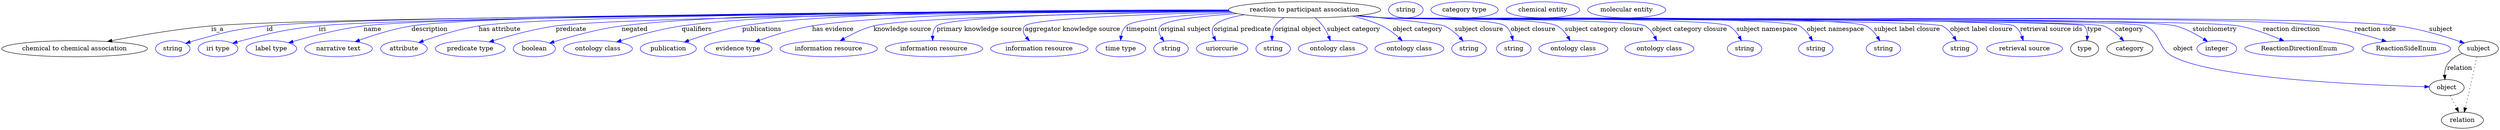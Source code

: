 digraph {
	graph [bb="0,0,5567.7,283"];
	node [label="\N"];
	"reaction to participant association"	[height=0.5,
		label="reaction to participant association",
		pos="2905.5,265",
		width=4.7121];
	"chemical to chemical association"	[height=0.5,
		pos="162.49,178",
		width=4.5135];
	"reaction to participant association" -> "chemical to chemical association"	[label=is_a,
		lp="481.49,221.5",
		pos="e,235.75,194.14 2736.7,263.03 2221.7,259.85 691.36,248.85 467.49,229 391.92,222.3 306.8,207.75 245.72,196.07"];
	id	[color=blue,
		height=0.5,
		label=string,
		pos="381.49,178",
		width=1.0652];
	"reaction to participant association" -> id	[color=blue,
		label=id,
		lp="598.49,221.5",
		pos="e,410.47,190 2736.5,263.26 2239.2,260.82 802.31,251.87 591.49,229 518.44,221.08 500.29,215.65 429.49,196 426.38,195.14 423.18,194.17 \
419.98,193.16",
		style=solid];
	iri	[color=blue,
		height=0.5,
		label="iri type",
		pos="482.49,178",
		width=1.2277];
	"reaction to participant association" -> iri	[color=blue,
		label=iri,
		lp="715.49,221.5",
		pos="e,515.39,190.23 2736.5,263 2256.6,259.92 906.67,249.54 707.49,229 630.06,221.02 610.91,215.26 535.49,196 532.11,195.14 528.63,194.18 \
525.14,193.17",
		style=solid];
	name	[color=blue,
		height=0.5,
		label="label type",
		pos="601.49,178",
		width=1.5707];
	"reaction to participant association" -> name	[color=blue,
		label=name,
		lp="826.49,221.5",
		pos="e,640.29,191.28 2736.2,263.28 2271.1,261.01 995.15,252.68 806.49,229 752.09,222.17 691.23,206.24 650.06,194.18",
		style=solid];
	description	[color=blue,
		height=0.5,
		label="narrative text",
		pos="751.49,178",
		width=2.0943];
	"reaction to participant association" -> description	[color=blue,
		label=description,
		lp="953.99,221.5",
		pos="e,788.74,193.79 2735.9,263.75 2287.2,262.71 1090.5,257.29 913.49,229 873.71,222.64 830.17,208.8 798.25,197.28",
		style=solid];
	"has attribute"	[color=blue,
		height=0.5,
		label=attribute,
		pos="896.49,178",
		width=1.4443];
	"reaction to participant association" -> "has attribute"	[color=blue,
		label="has attribute",
		lp="1109.5,221.5",
		pos="e,929.56,191.9 2736.4,263.42 2312.2,261.6 1224.8,254.48 1062.5,229 1019.6,222.27 972.44,207.28 939.35,195.45",
		style=solid];
	predicate	[color=blue,
		height=0.5,
		label="predicate type",
		pos="1044.5,178",
		width=2.1665];
	"reaction to participant association" -> predicate	[color=blue,
		label=predicate,
		lp="1268.5,221.5",
		pos="e,1086.9,193.25 2736.8,262.73 2342,259.43 1380.1,249.38 1234.5,229 1187,222.36 1134.5,207.95 1096.7,196.3",
		style=solid];
	negated	[color=blue,
		height=0.5,
		label=boolean,
		pos="1187.5,178",
		width=1.2999];
	"reaction to participant association" -> negated	[color=blue,
		label=negated,
		lp="1410.5,221.5",
		pos="e,1221.3,190.46 2735.6,264.59 2394.9,265.04 1638.6,262.1 1381.5,229 1328.9,222.23 1270.2,205.81 1231.3,193.62",
		style=solid];
	qualifiers	[color=blue,
		height=0.5,
		label="ontology class",
		pos="1328.5,178",
		width=2.1304];
	"reaction to participant association" -> qualifiers	[color=blue,
		label=qualifiers,
		lp="1549,221.5",
		pos="e,1370.2,193.2 2735.6,264.73 2418.1,265.25 1745.9,262.23 1515.5,229 1468.8,222.26 1417,207.87 1379.8,196.25",
		style=solid];
	publications	[color=blue,
		height=0.5,
		label=publication,
		pos="1485.5,178",
		width=1.7332];
	"reaction to participant association" -> publications	[color=blue,
		label=publications,
		lp="1694.5,221.5",
		pos="e,1521.2,192.85 2735.8,264.85 2442.9,265.38 1854.1,262.09 1650.5,229 1609.1,222.28 1563.6,207.95 1530.9,196.35",
		style=solid];
	"has evidence"	[color=blue,
		height=0.5,
		label="evidence type",
		pos="1641.5,178",
		width=2.0943];
	"reaction to participant association" -> "has evidence"	[color=blue,
		label="has evidence",
		lp="1853,221.5",
		pos="e,1679.5,193.63 2736,264.02 2473.4,263.13 1980.1,257.55 1806.5,229 1766.1,222.35 1721.7,208.52 1689.2,197.09",
		style=solid];
	"knowledge source"	[color=blue,
		height=0.5,
		label="information resource",
		pos="1843.5,178",
		width=3.015];
	"reaction to participant association" -> "knowledge source"	[color=blue,
		label="knowledge source",
		lp="2008,221.5",
		pos="e,1869,195.61 2738.5,261.78 2483.3,257.8 2018,248.04 1943.5,229 1920.4,223.1 1896.4,211.34 1877.7,200.71",
		style=solid];
	"primary knowledge source"	[color=blue,
		height=0.5,
		label="information resource",
		pos="2078.5,178",
		width=3.015];
	"reaction to participant association" -> "primary knowledge source"	[color=blue,
		label="primary knowledge source",
		lp="2179.5,221.5",
		pos="e,2075.5,196.33 2737.6,262.34 2504.4,259.25 2108,250.81 2084.5,229 2078.4,223.32 2076,214.91 2075.4,206.59",
		style=solid];
	"aggregator knowledge source"	[color=blue,
		height=0.5,
		label="information resource",
		pos="2313.5,178",
		width=3.015];
	"reaction to participant association" -> "aggregator knowledge source"	[color=blue,
		label="aggregator knowledge source",
		lp="2388,221.5",
		pos="e,2291.7,195.87 2741.3,260.33 2561.8,255.49 2297.2,245.58 2281.5,229 2274.3,221.43 2277.8,212.05 2284.6,203.46",
		style=solid];
	timepoint	[color=blue,
		height=0.5,
		label="time type",
		pos="2495.5,178",
		width=1.5346];
	"reaction to participant association" -> timepoint	[color=blue,
		label=timepoint,
		lp="2542.5,221.5",
		pos="e,2494.9,196.43 2746.3,258.74 2643.6,253.87 2525.9,244.88 2507.5,229 2500.9,223.36 2497.6,214.85 2496,206.44",
		style=solid];
	"original subject"	[color=blue,
		height=0.5,
		label=string,
		pos="2607.5,178",
		width=1.0652];
	"reaction to participant association" -> "original subject"	[color=blue,
		label="original subject",
		lp="2640.5,221.5",
		pos="e,2591.7,194.82 2755.3,256.61 2677.7,251.21 2596.5,242.43 2584.5,229 2577.8,221.56 2580.4,211.86 2585.9,202.98",
		style=solid];
	"original predicate"	[color=blue,
		height=0.5,
		label=uriorcurie,
		pos="2721.5,178",
		width=1.5887];
	"reaction to participant association" -> "original predicate"	[color=blue,
		label="original predicate",
		lp="2767,221.5",
		pos="e,2707.7,195.8 2771.2,253.96 2740.3,248.77 2713.5,240.91 2703.5,229 2697.6,222.05 2698.9,213.06 2702.8,204.62",
		style=solid];
	"original object"	[color=blue,
		height=0.5,
		label=string,
		pos="2835.5,178",
		width=1.0652];
	"reaction to participant association" -> "original object"	[color=blue,
		label="original object",
		lp="2891,221.5",
		pos="e,2832.9,196.07 2859.8,247.64 2851.9,242.81 2844.5,236.69 2839.5,229 2835.1,222.32 2833.3,214 2832.9,206.08",
		style=solid];
	"subject category"	[color=blue,
		height=0.5,
		label="ontology class",
		pos="2968.5,178",
		width=2.1304];
	"reaction to participant association" -> "subject category"	[color=blue,
		label="subject category",
		lp="3015,221.5",
		pos="e,2963.1,196.22 2928.9,247.1 2935.2,241.81 2941.6,235.61 2946.5,229 2951.7,221.97 2956,213.49 2959.4,205.54",
		style=solid];
	"object category"	[color=blue,
		height=0.5,
		label="ontology class",
		pos="3139.5,178",
		width=2.1304];
	"reaction to participant association" -> "object category"	[color=blue,
		label="object category",
		lp="3158,221.5",
		pos="e,3123.4,195.91 3012,250.93 3034.6,245.84 3057.9,238.79 3078.5,229 3092.1,222.54 3105.3,212.41 3115.9,202.94",
		style=solid];
	"subject closure"	[color=blue,
		height=0.5,
		label=string,
		pos="3272.5,178",
		width=1.0652];
	"reaction to participant association" -> "subject closure"	[color=blue,
		label="subject closure",
		lp="3295,221.5",
		pos="e,3259.4,195.42 3025.5,252.26 3109.6,243.76 3208.5,233.07 3217.5,229 3230.7,223.04 3242.8,212.72 3252.4,203",
		style=solid];
	"object closure"	[color=blue,
		height=0.5,
		label=string,
		pos="3372.5,178",
		width=1.0652];
	"reaction to participant association" -> "object closure"	[color=blue,
		label="object closure",
		lp="3415.5,221.5",
		pos="e,3370.7,196.22 3024.8,252.2 3044.7,250.36 3065.2,248.56 3084.5,247 3114.3,244.58 3329.4,246.82 3353.5,229 3360.9,223.52 3365.4,\
214.78 3368.2,206.13",
		style=solid];
	"subject category closure"	[color=blue,
		height=0.5,
		label="ontology class",
		pos="3505.5,178",
		width=2.1304];
	"reaction to participant association" -> "subject category closure"	[color=blue,
		label="subject category closure",
		lp="3574,221.5",
		pos="e,3498.1,196.1 3023.4,251.99 3043.7,250.15 3064.7,248.4 3084.5,247 3127.2,243.97 3431.8,249.41 3469.5,229 3479.5,223.59 3487.4,214.08 \
3493.2,204.79",
		style=solid];
	"object category closure"	[color=blue,
		height=0.5,
		label="ontology class",
		pos="3697.5,178",
		width=2.1304];
	"reaction to participant association" -> "object category closure"	[color=blue,
		label="object category closure",
		lp="3765,221.5",
		pos="e,3691.5,196.11 3021.9,251.86 3042.7,250 3064.2,248.27 3084.5,247 3116.7,244.97 3637.4,244.94 3665.5,229 3674.9,223.66 3682,214.29 \
3687,205.09",
		style=solid];
	"subject namespace"	[color=blue,
		height=0.5,
		label=string,
		pos="3887.5,178",
		width=1.0652];
	"reaction to participant association" -> "subject namespace"	[color=blue,
		label="subject namespace",
		lp="3937.5,221.5",
		pos="e,3880.5,196.18 3021.4,251.77 3042.4,249.91 3064.1,248.21 3084.5,247 3127.1,244.48 3814.9,249.15 3852.5,229 3862.3,223.75 3869.9,\
214.39 3875.6,205.18",
		style=solid];
	"object namespace"	[color=blue,
		height=0.5,
		label=string,
		pos="4046.5,178",
		width=1.0652];
	"reaction to participant association" -> "object namespace"	[color=blue,
		label="object namespace",
		lp="4090.5,221.5",
		pos="e,4039.1,195.73 3020.9,251.75 3042.1,249.87 3063.9,248.18 3084.5,247 3135.8,244.07 3963.8,252.58 4009.5,229 4019.8,223.67 4028,213.99 \
4034,204.55",
		style=solid];
	"subject label closure"	[color=blue,
		height=0.5,
		label=string,
		pos="4197.5,178",
		width=1.0652];
	"reaction to participant association" -> "subject label closure"	[color=blue,
		label="subject label closure",
		lp="4250.5,221.5",
		pos="e,4189.5,195.76 3020.5,251.75 3041.7,249.86 3063.8,248.16 3084.5,247 3144.1,243.68 4105.1,255.63 4158.5,229 4169.2,223.66 4177.8,\
213.84 4184.2,204.3",
		style=solid];
	"object label closure"	[color=blue,
		height=0.5,
		label=string,
		pos="4368.5,178",
		width=1.0652];
	"reaction to participant association" -> "object label closure"	[color=blue,
		label="object label closure",
		lp="4416,221.5",
		pos="e,4360.2,195.79 3020.5,251.71 3041.7,249.82 3063.8,248.13 3084.5,247 3119,245.11 4297.4,244.2 4328.5,229 4339.3,223.69 4348.2,213.87 \
4354.8,204.33",
		style=solid];
	"retrieval source ids"	[color=blue,
		height=0.5,
		label="retrieval source",
		pos="4512.5,178",
		width=2.347];
	"reaction to participant association" -> "retrieval source ids"	[color=blue,
		label="retrieval source ids",
		lp="4572,221.5",
		pos="e,4509.5,196.01 3020.5,251.68 3041.7,249.8 3063.8,248.12 3084.5,247 3123.5,244.9 4456.8,250.27 4489.5,229 4497.6,223.7 4502.9,214.72 \
4506.4,205.82",
		style=solid];
	type	[height=0.5,
		pos="4646.5,178",
		width=0.86659];
	"reaction to participant association" -> type	[color=blue,
		label=type,
		lp="4668.5,221.5",
		pos="e,4651.6,196.18 3020,251.7 3041.4,249.8 3063.6,248.11 3084.5,247 3106.1,245.85 4630.1,244.27 4645.5,229 4651.4,223.09 4653,214.51 \
4652.7,206.12",
		style=solid];
	category	[height=0.5,
		pos="4747.5,178",
		width=1.4263];
	"reaction to participant association" -> category	[color=blue,
		label=category,
		lp="4746,221.5",
		pos="e,4733.9,195.46 3020,251.69 3041.4,249.8 3063.6,248.11 3084.5,247 3129,244.64 4646.7,244.58 4688.5,229 4703.1,223.56 4716.5,212.8 \
4726.9,202.65",
		style=solid];
	object	[height=0.5,
		pos="5452.5,91",
		width=1.0832];
	"reaction to participant association" -> object	[color=blue,
		label=object,
		lp="4865.5,178",
		pos="e,5413.6,92.765 3020,251.68 3041.4,249.79 3063.6,248.1 3084.5,247 3131.6,244.52 4738.5,248.42 4781.5,229 4819.1,212.01 4806.8,178.85 \
4843.5,160 4941,109.84 5276.6,96.366 5403.4,93.024",
		style=solid];
	stoichiometry	[color=blue,
		height=0.5,
		label=integer,
		pos="4940.5,178",
		width=1.2277];
	"reaction to participant association" -> stoichiometry	[color=blue,
		label=stoichiometry,
		lp="4936,221.5",
		pos="e,4919.8,194.09 3020,251.68 3041.4,249.78 3063.6,248.1 3084.5,247 3182.4,241.86 4753.6,253.63 4848.5,229 4871,223.16 4893.9,210.7 \
4911.3,199.68",
		style=solid];
	"reaction direction"	[color=blue,
		height=0.5,
		label=ReactionDirectionEnum,
		pos="5124.5,178",
		width=3.3761];
	"reaction to participant association" -> "reaction direction"	[color=blue,
		label="reaction direction",
		lp="5107,221.5",
		pos="e,5090.5,195.35 3020,251.66 3041.4,249.77 3063.6,248.09 3084.5,247 3190.2,241.49 4885.4,248.16 4989.5,229 5021.2,223.16 5055.3,210.48 \
5081.3,199.36",
		style=solid];
	"reaction side"	[color=blue,
		height=0.5,
		label=ReactionSideEnum,
		pos="5362.5,178",
		width=2.7442];
	"reaction to participant association" -> "reaction side"	[color=blue,
		label="reaction side",
		lp="5294,221.5",
		pos="e,5318.3,194.13 3020,251.65 3041.4,249.76 3063.6,248.08 3084.5,247 3316.4,235.01 4944.3,260.09 5174.5,229 5220.6,222.77 5271.5,208.78 \
5308.7,197.18",
		style=solid];
	subject	[height=0.5,
		pos="5523.5,178",
		width=1.2277];
	"reaction to participant association" -> subject	[color=blue,
		label=subject,
		lp="5439.5,221.5",
		pos="e,5492,190.69 3020,251.64 3041.4,249.75 3063.6,248.07 3084.5,247 3335.3,234.12 5095.6,262.07 5344.5,229 5392.9,222.57 5446.6,206.28 \
5482.4,194.03",
		style=solid];
	association_type	[color=blue,
		height=0.5,
		label=string,
		pos="3131.5,265",
		width=1.0652];
	association_category	[color=blue,
		height=0.5,
		label="category type",
		pos="3262.5,265",
		width=2.0762];
	relation	[height=0.5,
		pos="5487.5,18",
		width=1.2999];
	object -> relation	[pos="e,5479,36.198 5460.8,73.174 5464.9,64.896 5469.9,54.723 5474.5,45.438",
		style=dotted];
	"chemical to chemical association_object"	[color=blue,
		height=0.5,
		label="chemical entity",
		pos="3437.5,265",
		width=2.2748];
	subject -> object	[label=relation,
		lp="5481.5,134.5",
		pos="e,5448.7,109.01 5487.1,167.42 5474.3,162.12 5461.1,154.06 5453.5,142 5449.2,135.26 5447.9,126.93 5447.9,119.01"];
	subject -> relation	[pos="e,5491.7,36.005 5519.8,160.05 5515.4,139.44 5507.6,103.63 5500.5,73 5498.4,64.183 5496.2,54.574 5494.1,45.938",
		style=dotted];
	"reaction to participant association_subject"	[color=blue,
		height=0.5,
		label="molecular entity",
		pos="3624.5,265",
		width=2.4192];
}
